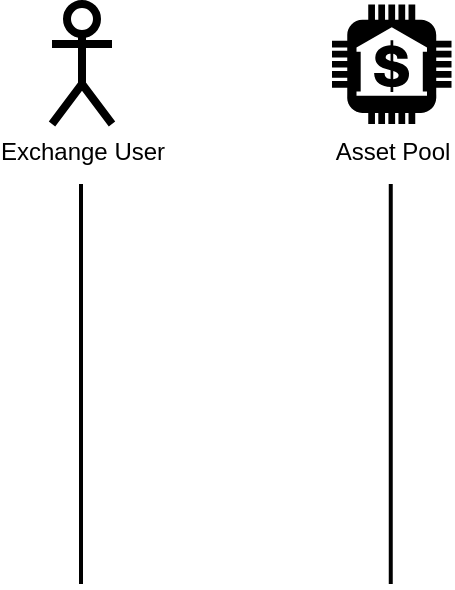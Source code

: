<mxfile version="16.0.0" type="github">
  <diagram id="NDha9XyJWKI6wTgdjnXo" name="Page-1">
    <mxGraphModel dx="1018" dy="658" grid="1" gridSize="10" guides="1" tooltips="1" connect="1" arrows="1" fold="1" page="1" pageScale="1" pageWidth="850" pageHeight="1100" math="0" shadow="0">
      <root>
        <mxCell id="0" />
        <mxCell id="1" parent="0" />
        <mxCell id="OX3iMa-Q4UsDjBHExUNI-1" value="Exchange User" style="shape=umlActor;verticalLabelPosition=bottom;verticalAlign=top;html=1;outlineConnect=0;strokeWidth=4;" vertex="1" parent="1">
          <mxGeometry x="140" y="80" width="30" height="60" as="geometry" />
        </mxCell>
        <mxCell id="OX3iMa-Q4UsDjBHExUNI-2" value="Asset Pool" style="outlineConnect=0;dashed=0;verticalLabelPosition=bottom;verticalAlign=top;align=center;html=1;shape=mxgraph.aws3.bank;fillColor=#000000;gradientColor=none;" vertex="1" parent="1">
          <mxGeometry x="280" y="80.25" width="59.75" height="59.75" as="geometry" />
        </mxCell>
        <mxCell id="OX3iMa-Q4UsDjBHExUNI-3" value="" style="endArrow=none;html=1;rounded=0;strokeWidth=2;" edge="1" parent="1">
          <mxGeometry width="50" height="50" relative="1" as="geometry">
            <mxPoint x="154.5" y="370" as="sourcePoint" />
            <mxPoint x="154.5" y="170" as="targetPoint" />
          </mxGeometry>
        </mxCell>
        <mxCell id="OX3iMa-Q4UsDjBHExUNI-4" value="" style="endArrow=none;html=1;rounded=0;strokeWidth=2;" edge="1" parent="1">
          <mxGeometry width="50" height="50" relative="1" as="geometry">
            <mxPoint x="309.38" y="370" as="sourcePoint" />
            <mxPoint x="309.38" y="170" as="targetPoint" />
          </mxGeometry>
        </mxCell>
      </root>
    </mxGraphModel>
  </diagram>
</mxfile>
